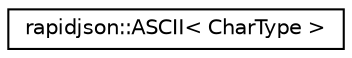 digraph "Graphical Class Hierarchy"
{
 // INTERACTIVE_SVG=YES
 // LATEX_PDF_SIZE
  edge [fontname="Helvetica",fontsize="10",labelfontname="Helvetica",labelfontsize="10"];
  node [fontname="Helvetica",fontsize="10",shape=record];
  rankdir="LR";
  Node0 [label="rapidjson::ASCII\< CharType \>",height=0.2,width=0.4,color="black", fillcolor="white", style="filled",URL="$structrapidjson_1_1_a_s_c_i_i.html",tooltip="ASCII encoding."];
}
